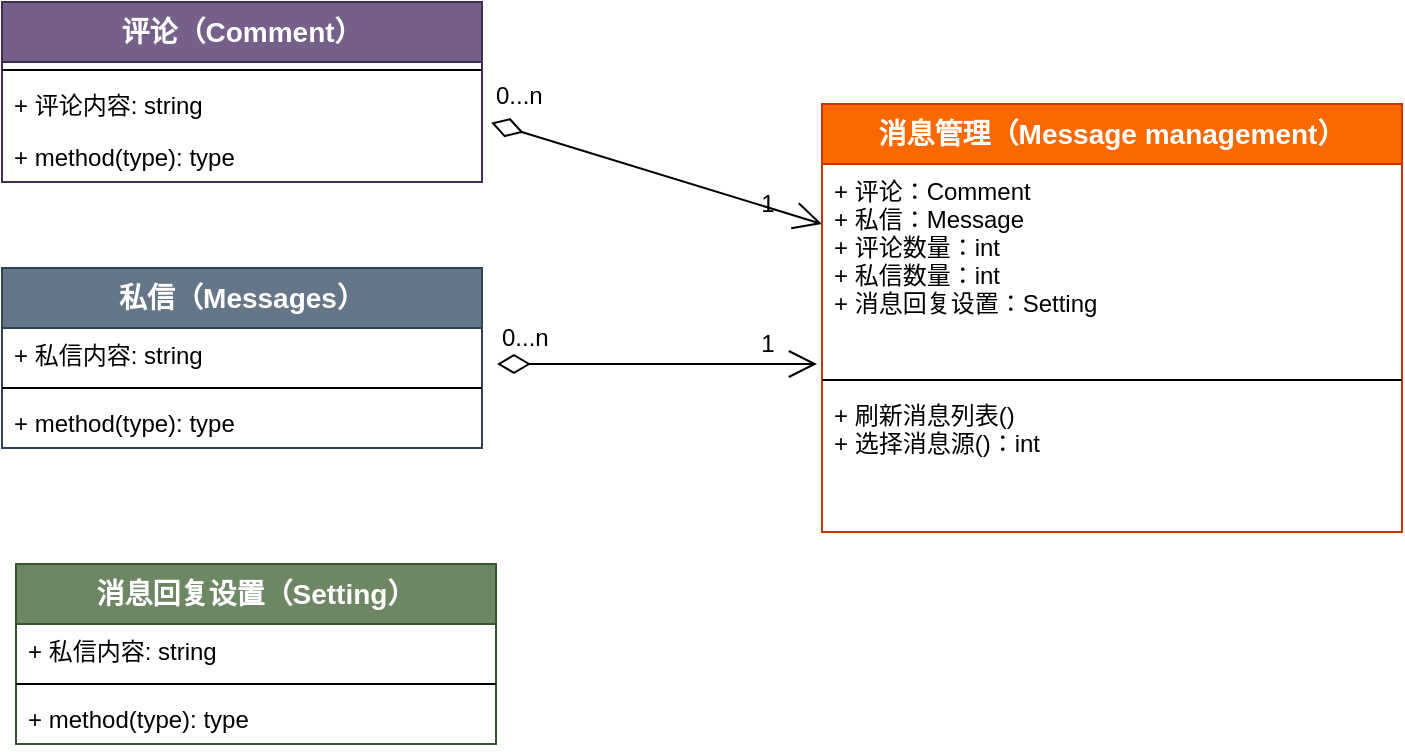 <mxfile version="12.1.0" type="device" pages="1"><diagram id="kLkyTT4RMx1ix4jsi-1U" name="Page-1"><mxGraphModel dx="1956" dy="1434" grid="1" gridSize="10" guides="1" tooltips="1" connect="1" arrows="1" fold="1" page="1" pageScale="1" pageWidth="827" pageHeight="1169" math="0" shadow="0"><root><mxCell id="0"/><mxCell id="1" parent="0"/><mxCell id="YJgrN-Vo5FL3ECdHIfps-15" value="&lt;font style=&quot;font-size: 12px&quot;&gt;0...n&lt;/font&gt;" style="endArrow=open;html=1;endSize=12;startArrow=diamondThin;startSize=14;startFill=0;align=left;verticalAlign=bottom;fontSize=14;exitX=1.019;exitY=-0.141;exitDx=0;exitDy=0;exitPerimeter=0;" parent="1" source="YJgrN-Vo5FL3ECdHIfps-28" edge="1"><mxGeometry x="-1" y="3" relative="1" as="geometry"><mxPoint x="280" y="760" as="sourcePoint"/><mxPoint x="440" y="760" as="targetPoint"/></mxGeometry></mxCell><mxCell id="YJgrN-Vo5FL3ECdHIfps-16" value="&lt;font style=&quot;font-size: 12px&quot;&gt;0...n&lt;/font&gt;" style="endArrow=open;html=1;endSize=12;startArrow=diamondThin;startSize=14;startFill=0;edgeStyle=orthogonalEdgeStyle;align=left;verticalAlign=bottom;fontSize=14;" parent="1" edge="1"><mxGeometry x="-1" y="3" relative="1" as="geometry"><mxPoint x="277.5" y="830" as="sourcePoint"/><mxPoint x="437.5" y="830" as="targetPoint"/></mxGeometry></mxCell><mxCell id="YJgrN-Vo5FL3ECdHIfps-25" value="评论（Comment）" style="swimlane;fontStyle=1;align=center;verticalAlign=top;childLayout=stackLayout;horizontal=1;startSize=30;horizontalStack=0;resizeParent=1;resizeParentMax=0;resizeLast=0;collapsible=1;marginBottom=0;fontSize=14;fillColor=#76608a;strokeColor=#432D57;fontColor=#ffffff;" parent="1" vertex="1"><mxGeometry x="30" y="649" width="240" height="90" as="geometry"/></mxCell><mxCell id="YJgrN-Vo5FL3ECdHIfps-27" value="" style="line;strokeWidth=1;fillColor=none;align=left;verticalAlign=middle;spacingTop=-1;spacingLeft=3;spacingRight=3;rotatable=0;labelPosition=right;points=[];portConstraint=eastwest;" parent="YJgrN-Vo5FL3ECdHIfps-25" vertex="1"><mxGeometry y="30" width="240" height="8" as="geometry"/></mxCell><mxCell id="YJgrN-Vo5FL3ECdHIfps-26" value="+ 评论内容: string" style="text;strokeColor=none;fillColor=none;align=left;verticalAlign=top;spacingLeft=4;spacingRight=4;overflow=hidden;rotatable=0;points=[[0,0.5],[1,0.5]];portConstraint=eastwest;" parent="YJgrN-Vo5FL3ECdHIfps-25" vertex="1"><mxGeometry y="38" width="240" height="26" as="geometry"/></mxCell><mxCell id="YJgrN-Vo5FL3ECdHIfps-28" value="+ method(type): type" style="text;strokeColor=none;fillColor=none;align=left;verticalAlign=top;spacingLeft=4;spacingRight=4;overflow=hidden;rotatable=0;points=[[0,0.5],[1,0.5]];portConstraint=eastwest;" parent="YJgrN-Vo5FL3ECdHIfps-25" vertex="1"><mxGeometry y="64" width="240" height="26" as="geometry"/></mxCell><mxCell id="YJgrN-Vo5FL3ECdHIfps-29" value="私信（Messages）" style="swimlane;fontStyle=1;align=center;verticalAlign=top;childLayout=stackLayout;horizontal=1;startSize=30;horizontalStack=0;resizeParent=1;resizeParentMax=0;resizeLast=0;collapsible=1;marginBottom=0;fontSize=14;fillColor=#647687;strokeColor=#314354;fontColor=#ffffff;" parent="1" vertex="1"><mxGeometry x="30" y="782" width="240" height="90" as="geometry"/></mxCell><mxCell id="YJgrN-Vo5FL3ECdHIfps-30" value="+ 私信内容: string" style="text;strokeColor=none;fillColor=none;align=left;verticalAlign=top;spacingLeft=4;spacingRight=4;overflow=hidden;rotatable=0;points=[[0,0.5],[1,0.5]];portConstraint=eastwest;" parent="YJgrN-Vo5FL3ECdHIfps-29" vertex="1"><mxGeometry y="30" width="240" height="26" as="geometry"/></mxCell><mxCell id="YJgrN-Vo5FL3ECdHIfps-31" value="" style="line;strokeWidth=1;fillColor=none;align=left;verticalAlign=middle;spacingTop=-1;spacingLeft=3;spacingRight=3;rotatable=0;labelPosition=right;points=[];portConstraint=eastwest;" parent="YJgrN-Vo5FL3ECdHIfps-29" vertex="1"><mxGeometry y="56" width="240" height="8" as="geometry"/></mxCell><mxCell id="YJgrN-Vo5FL3ECdHIfps-32" value="+ method(type): type" style="text;strokeColor=none;fillColor=none;align=left;verticalAlign=top;spacingLeft=4;spacingRight=4;overflow=hidden;rotatable=0;points=[[0,0.5],[1,0.5]];portConstraint=eastwest;" parent="YJgrN-Vo5FL3ECdHIfps-29" vertex="1"><mxGeometry y="64" width="240" height="26" as="geometry"/></mxCell><mxCell id="YJgrN-Vo5FL3ECdHIfps-33" value="消息管理（Message management）" style="swimlane;fontStyle=1;align=center;verticalAlign=top;childLayout=stackLayout;horizontal=1;startSize=30;horizontalStack=0;resizeParent=1;resizeParentMax=0;resizeLast=0;collapsible=1;marginBottom=0;fontSize=14;fillColor=#fa6800;strokeColor=#C73500;fontColor=#ffffff;" parent="1" vertex="1"><mxGeometry x="440" y="700" width="290" height="214" as="geometry"/></mxCell><mxCell id="YJgrN-Vo5FL3ECdHIfps-34" value="+ 评论：Comment&#10;+ 私信：Message&#10;+ 评论数量：int&#10;+ 私信数量：int&#10;+ 消息回复设置：Setting" style="text;strokeColor=none;fillColor=none;align=left;verticalAlign=top;spacingLeft=4;spacingRight=4;overflow=hidden;rotatable=0;points=[[0,0.5],[1,0.5]];portConstraint=eastwest;" parent="YJgrN-Vo5FL3ECdHIfps-33" vertex="1"><mxGeometry y="30" width="290" height="104" as="geometry"/></mxCell><mxCell id="YJgrN-Vo5FL3ECdHIfps-35" value="" style="line;strokeWidth=1;fillColor=none;align=left;verticalAlign=middle;spacingTop=-1;spacingLeft=3;spacingRight=3;rotatable=0;labelPosition=right;points=[];portConstraint=eastwest;" parent="YJgrN-Vo5FL3ECdHIfps-33" vertex="1"><mxGeometry y="134" width="290" height="8" as="geometry"/></mxCell><mxCell id="YJgrN-Vo5FL3ECdHIfps-36" value="+ 刷新消息列表()&#10;+ 选择消息源()：int" style="text;strokeColor=none;fillColor=none;align=left;verticalAlign=top;spacingLeft=4;spacingRight=4;overflow=hidden;rotatable=0;points=[[0,0.5],[1,0.5]];portConstraint=eastwest;" parent="YJgrN-Vo5FL3ECdHIfps-33" vertex="1"><mxGeometry y="142" width="290" height="72" as="geometry"/></mxCell><mxCell id="YJgrN-Vo5FL3ECdHIfps-38" value="&lt;font style=&quot;font-size: 12px&quot;&gt;1&lt;/font&gt;" style="text;html=1;strokeColor=none;fillColor=none;align=center;verticalAlign=middle;whiteSpace=wrap;rounded=0;fontSize=14;" parent="1" vertex="1"><mxGeometry x="393" y="739" width="40" height="20" as="geometry"/></mxCell><mxCell id="YJgrN-Vo5FL3ECdHIfps-39" value="&lt;font style=&quot;font-size: 12px&quot;&gt;1&lt;/font&gt;" style="text;html=1;strokeColor=none;fillColor=none;align=center;verticalAlign=middle;whiteSpace=wrap;rounded=0;fontSize=14;" parent="1" vertex="1"><mxGeometry x="393" y="809" width="40" height="20" as="geometry"/></mxCell><mxCell id="NV9-ts087RgjjQD-AmPv-7" value="消息回复设置（Setting）" style="swimlane;fontStyle=1;align=center;verticalAlign=top;childLayout=stackLayout;horizontal=1;startSize=30;horizontalStack=0;resizeParent=1;resizeParentMax=0;resizeLast=0;collapsible=1;marginBottom=0;fontSize=14;fillColor=#6d8764;strokeColor=#3A5431;fontColor=#ffffff;" parent="1" vertex="1"><mxGeometry x="37" y="930" width="240" height="90" as="geometry"/></mxCell><mxCell id="NV9-ts087RgjjQD-AmPv-8" value="+ 私信内容: string" style="text;strokeColor=none;fillColor=none;align=left;verticalAlign=top;spacingLeft=4;spacingRight=4;overflow=hidden;rotatable=0;points=[[0,0.5],[1,0.5]];portConstraint=eastwest;" parent="NV9-ts087RgjjQD-AmPv-7" vertex="1"><mxGeometry y="30" width="240" height="26" as="geometry"/></mxCell><mxCell id="NV9-ts087RgjjQD-AmPv-9" value="" style="line;strokeWidth=1;fillColor=none;align=left;verticalAlign=middle;spacingTop=-1;spacingLeft=3;spacingRight=3;rotatable=0;labelPosition=right;points=[];portConstraint=eastwest;" parent="NV9-ts087RgjjQD-AmPv-7" vertex="1"><mxGeometry y="56" width="240" height="8" as="geometry"/></mxCell><mxCell id="NV9-ts087RgjjQD-AmPv-10" value="+ method(type): type" style="text;strokeColor=none;fillColor=none;align=left;verticalAlign=top;spacingLeft=4;spacingRight=4;overflow=hidden;rotatable=0;points=[[0,0.5],[1,0.5]];portConstraint=eastwest;" parent="NV9-ts087RgjjQD-AmPv-7" vertex="1"><mxGeometry y="64" width="240" height="26" as="geometry"/></mxCell></root></mxGraphModel></diagram></mxfile>